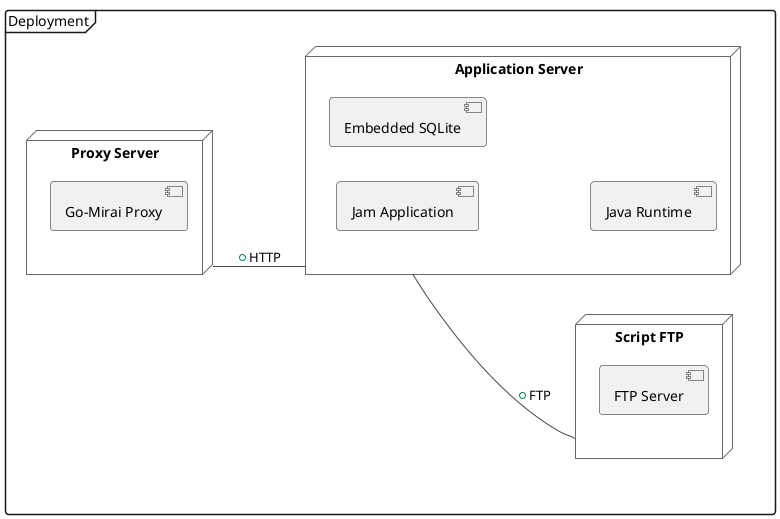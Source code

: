 @startuml
!theme vibrant
skinparam style strictuml
mainframe Deployment

left to right direction

node "Proxy Server" as proxy {
    [Go-Mirai Proxy]
}

node "Application Server" as app {
  [Jam Application] as jam
  [Embedded SQLite] as db
  [Java Runtime] as rt
}

node "Script FTP" as ftp {
  [FTP Server]
}

proxy -- app : +HTTP
app -- ftp : +FTP

@enduml
